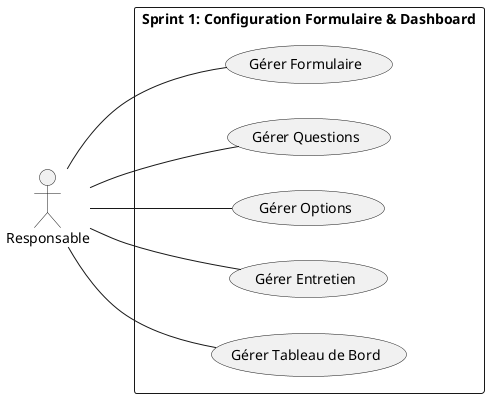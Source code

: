 @startuml
left to right direction

actor Responsable


rectangle "Sprint 1: Configuration Formulaire & Dashboard" {
  usecase "Gérer Formulaire" as UC1
  usecase "Gérer Questions" as UC2
  usecase "Gérer Options" as UC3
  usecase "Gérer Entretien" as UC4
  usecase "Gérer Tableau de Bord" as UC5
}

Responsable -- UC1
Responsable -- UC2
Responsable -- UC3
Responsable -- UC4
Responsable -- UC5



@enduml
